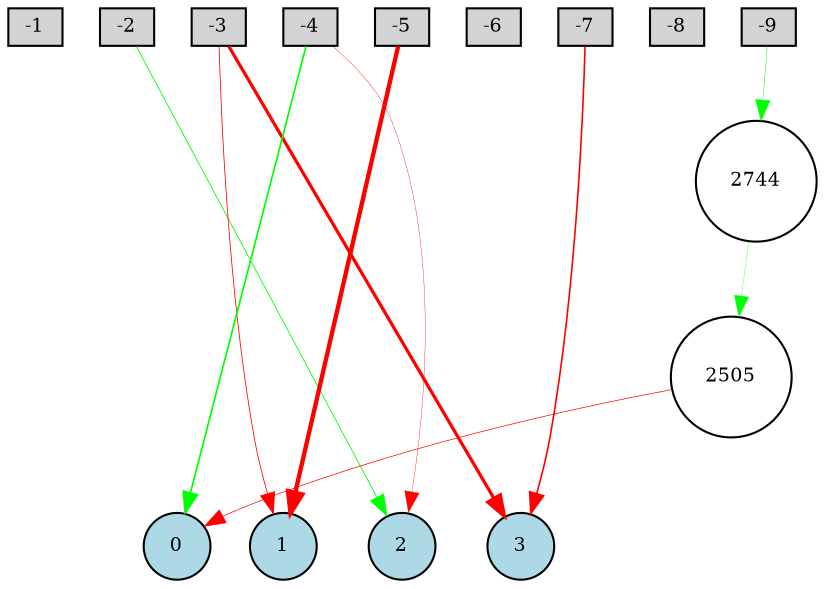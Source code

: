 digraph {
	node [fontsize=9 height=0.2 shape=circle width=0.2]
	subgraph inputs {
		node [shape=box style=filled]
		rank=source
		-1 [fillcolor=lightgray]
		-2 [fillcolor=lightgray]
		-1 -> -2 [style=invis]
		-3 [fillcolor=lightgray]
		-2 -> -3 [style=invis]
		-4 [fillcolor=lightgray]
		-3 -> -4 [style=invis]
		-5 [fillcolor=lightgray]
		-4 -> -5 [style=invis]
		-6 [fillcolor=lightgray]
		-5 -> -6 [style=invis]
		-7 [fillcolor=lightgray]
		-6 -> -7 [style=invis]
		-8 [fillcolor=lightgray]
		-7 -> -8 [style=invis]
		-9 [fillcolor=lightgray]
		-8 -> -9 [style=invis]
	}
	subgraph outputs {
		node [style=filled]
		rank=sink
		0 [fillcolor=lightblue fontsize=9 height=0.2 shape=circle width=0.2]
		1 [fillcolor=lightblue fontsize=9 height=0.2 shape=circle width=0.2]
		0 -> 1 [style=invis]
		2 [fillcolor=lightblue fontsize=9 height=0.2 shape=circle width=0.2]
		1 -> 2 [style=invis]
		3 [fillcolor=lightblue fontsize=9 height=0.2 shape=circle width=0.2]
		2 -> 3 [style=invis]
	}
	2505 [fillcolor=white style=filled]
	2744 [fillcolor=white style=filled]
	-4 -> 0 [color=green penwidth=0.8120616225047153 style=solid]
	-5 -> 1 [color=red penwidth=2.08882391263864 style=solid]
	-3 -> 3 [color=red penwidth=1.556574618294068 style=solid]
	-2 -> 2 [color=green penwidth=0.4168962019110204 style=solid]
	-3 -> 1 [color=red penwidth=0.3911191701619947 style=solid]
	-7 -> 3 [color=red penwidth=0.7741922721217706 style=solid]
	-4 -> 2 [color=red penwidth=0.18037371407461394 style=solid]
	2505 -> 0 [color=red penwidth=0.3397460412850075 style=solid]
	-9 -> 2744 [color=green penwidth=0.2351230477944854 style=solid]
	2744 -> 2505 [color=green penwidth=0.1516165241124377 style=solid]
}
